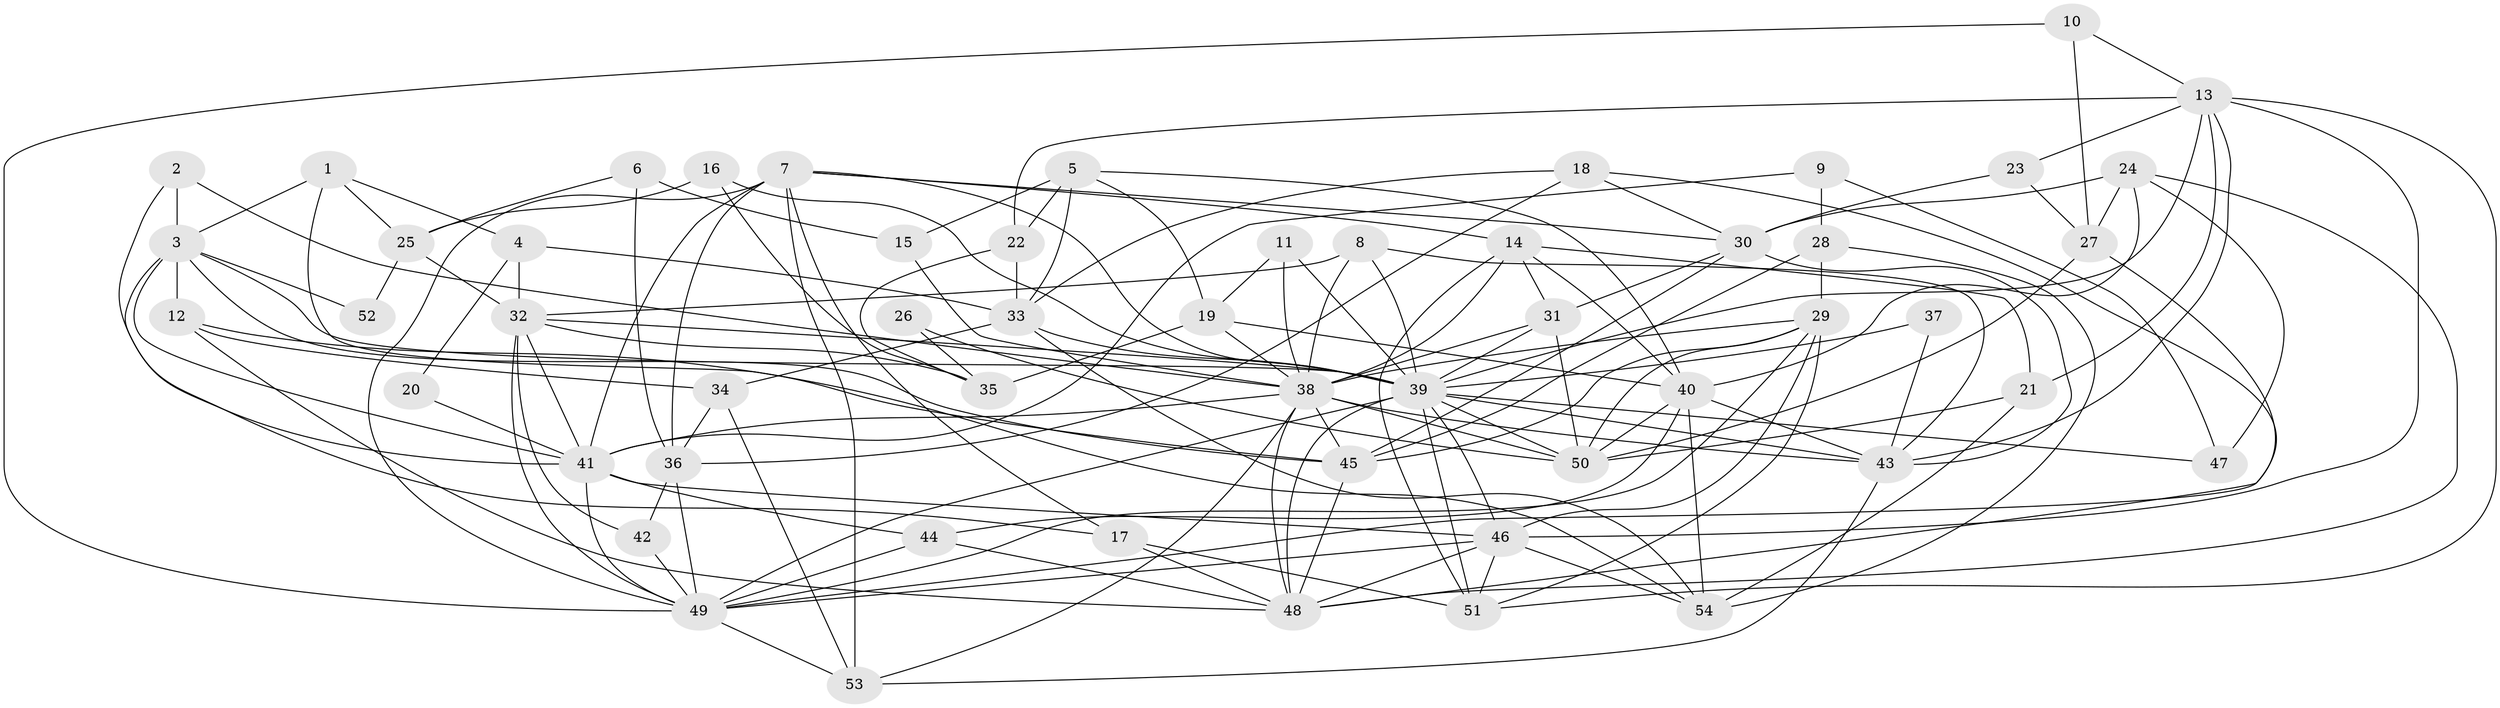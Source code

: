// original degree distribution, {7: 0.056074766355140186, 4: 0.24299065420560748, 3: 0.2803738317757009, 2: 0.17757009345794392, 5: 0.1308411214953271, 6: 0.07476635514018691, 11: 0.009345794392523364, 8: 0.018691588785046728, 9: 0.009345794392523364}
// Generated by graph-tools (version 1.1) at 2025/50/03/09/25 03:50:02]
// undirected, 54 vertices, 150 edges
graph export_dot {
graph [start="1"]
  node [color=gray90,style=filled];
  1;
  2;
  3;
  4;
  5;
  6;
  7;
  8;
  9;
  10;
  11;
  12;
  13;
  14;
  15;
  16;
  17;
  18;
  19;
  20;
  21;
  22;
  23;
  24;
  25;
  26;
  27;
  28;
  29;
  30;
  31;
  32;
  33;
  34;
  35;
  36;
  37;
  38;
  39;
  40;
  41;
  42;
  43;
  44;
  45;
  46;
  47;
  48;
  49;
  50;
  51;
  52;
  53;
  54;
  1 -- 3 [weight=1.0];
  1 -- 4 [weight=1.0];
  1 -- 25 [weight=1.0];
  1 -- 54 [weight=1.0];
  2 -- 3 [weight=1.0];
  2 -- 38 [weight=1.0];
  2 -- 41 [weight=1.0];
  3 -- 12 [weight=1.0];
  3 -- 17 [weight=1.0];
  3 -- 39 [weight=1.0];
  3 -- 41 [weight=1.0];
  3 -- 45 [weight=1.0];
  3 -- 52 [weight=1.0];
  4 -- 20 [weight=1.0];
  4 -- 32 [weight=2.0];
  4 -- 33 [weight=1.0];
  5 -- 15 [weight=1.0];
  5 -- 19 [weight=1.0];
  5 -- 22 [weight=1.0];
  5 -- 33 [weight=1.0];
  5 -- 40 [weight=1.0];
  6 -- 15 [weight=1.0];
  6 -- 25 [weight=1.0];
  6 -- 36 [weight=1.0];
  7 -- 14 [weight=1.0];
  7 -- 17 [weight=1.0];
  7 -- 30 [weight=1.0];
  7 -- 36 [weight=1.0];
  7 -- 39 [weight=1.0];
  7 -- 41 [weight=1.0];
  7 -- 49 [weight=1.0];
  7 -- 53 [weight=1.0];
  8 -- 32 [weight=1.0];
  8 -- 38 [weight=1.0];
  8 -- 39 [weight=1.0];
  8 -- 43 [weight=1.0];
  9 -- 28 [weight=1.0];
  9 -- 41 [weight=1.0];
  9 -- 47 [weight=1.0];
  10 -- 13 [weight=1.0];
  10 -- 27 [weight=1.0];
  10 -- 49 [weight=1.0];
  11 -- 19 [weight=1.0];
  11 -- 38 [weight=1.0];
  11 -- 39 [weight=1.0];
  12 -- 34 [weight=1.0];
  12 -- 45 [weight=1.0];
  12 -- 48 [weight=1.0];
  13 -- 21 [weight=1.0];
  13 -- 22 [weight=1.0];
  13 -- 23 [weight=1.0];
  13 -- 39 [weight=1.0];
  13 -- 43 [weight=1.0];
  13 -- 46 [weight=1.0];
  13 -- 51 [weight=1.0];
  14 -- 21 [weight=1.0];
  14 -- 31 [weight=1.0];
  14 -- 38 [weight=1.0];
  14 -- 40 [weight=1.0];
  14 -- 51 [weight=1.0];
  15 -- 38 [weight=2.0];
  16 -- 25 [weight=1.0];
  16 -- 35 [weight=1.0];
  16 -- 39 [weight=1.0];
  17 -- 48 [weight=1.0];
  17 -- 51 [weight=1.0];
  18 -- 30 [weight=1.0];
  18 -- 33 [weight=1.0];
  18 -- 36 [weight=1.0];
  18 -- 48 [weight=1.0];
  19 -- 35 [weight=1.0];
  19 -- 38 [weight=1.0];
  19 -- 40 [weight=1.0];
  20 -- 41 [weight=1.0];
  21 -- 50 [weight=1.0];
  21 -- 54 [weight=1.0];
  22 -- 33 [weight=1.0];
  22 -- 35 [weight=1.0];
  23 -- 27 [weight=1.0];
  23 -- 30 [weight=1.0];
  24 -- 27 [weight=1.0];
  24 -- 30 [weight=1.0];
  24 -- 40 [weight=1.0];
  24 -- 47 [weight=1.0];
  24 -- 48 [weight=1.0];
  25 -- 32 [weight=1.0];
  25 -- 52 [weight=1.0];
  26 -- 35 [weight=1.0];
  26 -- 50 [weight=1.0];
  27 -- 49 [weight=1.0];
  27 -- 50 [weight=1.0];
  28 -- 29 [weight=1.0];
  28 -- 45 [weight=1.0];
  28 -- 54 [weight=1.0];
  29 -- 38 [weight=1.0];
  29 -- 45 [weight=1.0];
  29 -- 46 [weight=1.0];
  29 -- 49 [weight=1.0];
  29 -- 50 [weight=1.0];
  29 -- 51 [weight=1.0];
  30 -- 31 [weight=1.0];
  30 -- 43 [weight=1.0];
  30 -- 45 [weight=1.0];
  31 -- 38 [weight=1.0];
  31 -- 39 [weight=1.0];
  31 -- 50 [weight=1.0];
  32 -- 35 [weight=1.0];
  32 -- 39 [weight=1.0];
  32 -- 41 [weight=1.0];
  32 -- 42 [weight=1.0];
  32 -- 49 [weight=1.0];
  33 -- 34 [weight=1.0];
  33 -- 39 [weight=2.0];
  33 -- 54 [weight=1.0];
  34 -- 36 [weight=1.0];
  34 -- 53 [weight=1.0];
  36 -- 42 [weight=1.0];
  36 -- 49 [weight=1.0];
  37 -- 39 [weight=1.0];
  37 -- 43 [weight=1.0];
  38 -- 41 [weight=1.0];
  38 -- 43 [weight=1.0];
  38 -- 45 [weight=1.0];
  38 -- 48 [weight=1.0];
  38 -- 50 [weight=1.0];
  38 -- 53 [weight=1.0];
  39 -- 43 [weight=1.0];
  39 -- 46 [weight=1.0];
  39 -- 47 [weight=1.0];
  39 -- 48 [weight=1.0];
  39 -- 49 [weight=1.0];
  39 -- 50 [weight=1.0];
  39 -- 51 [weight=1.0];
  40 -- 43 [weight=1.0];
  40 -- 44 [weight=1.0];
  40 -- 50 [weight=1.0];
  40 -- 54 [weight=1.0];
  41 -- 44 [weight=1.0];
  41 -- 46 [weight=1.0];
  41 -- 49 [weight=2.0];
  42 -- 49 [weight=1.0];
  43 -- 53 [weight=1.0];
  44 -- 48 [weight=1.0];
  44 -- 49 [weight=1.0];
  45 -- 48 [weight=1.0];
  46 -- 48 [weight=1.0];
  46 -- 49 [weight=1.0];
  46 -- 51 [weight=1.0];
  46 -- 54 [weight=1.0];
  49 -- 53 [weight=1.0];
}
